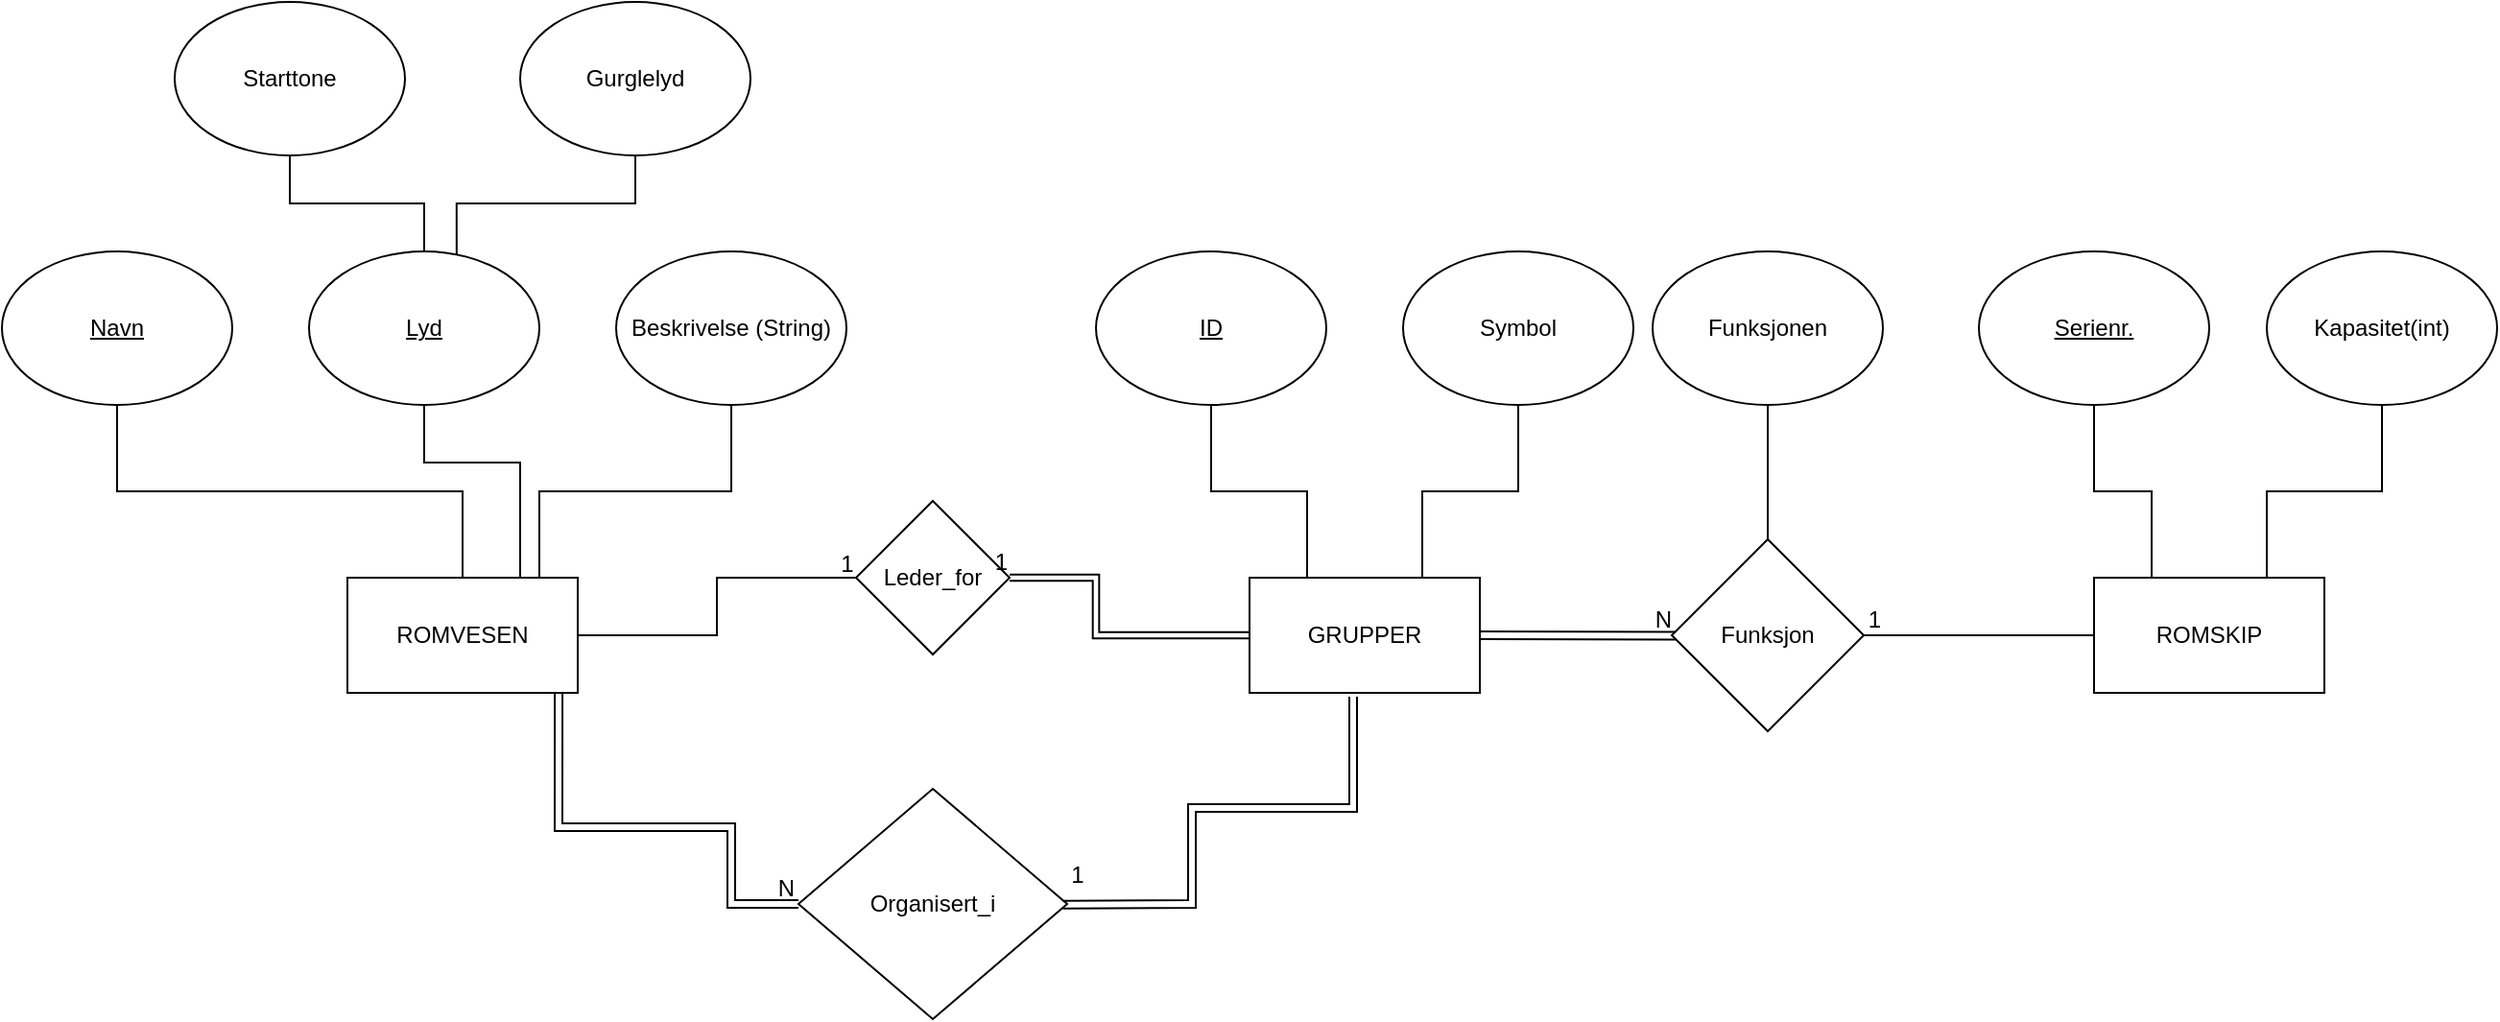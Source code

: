 <mxfile version="21.7.4" type="github">
  <diagram name="Page-1" id="I5MYJkCJgakA7Gdwmx0L">
    <mxGraphModel dx="989" dy="530" grid="1" gridSize="10" guides="1" tooltips="1" connect="1" arrows="1" fold="1" page="1" pageScale="1" pageWidth="827" pageHeight="1169" math="0" shadow="0">
      <root>
        <mxCell id="0" />
        <mxCell id="1" parent="0" />
        <mxCell id="GEHN1lFAxro-cPAtKBEE-3" style="edgeStyle=orthogonalEdgeStyle;rounded=0;orthogonalLoop=1;jettySize=auto;html=1;exitX=0.5;exitY=0;exitDx=0;exitDy=0;entryX=0.5;entryY=1;entryDx=0;entryDy=0;endArrow=none;endFill=0;" parent="1" source="GEHN1lFAxro-cPAtKBEE-1" target="GEHN1lFAxro-cPAtKBEE-2" edge="1">
          <mxGeometry relative="1" as="geometry" />
        </mxCell>
        <mxCell id="GEHN1lFAxro-cPAtKBEE-6" style="edgeStyle=orthogonalEdgeStyle;rounded=0;orthogonalLoop=1;jettySize=auto;html=1;exitX=0.75;exitY=0;exitDx=0;exitDy=0;entryX=0.5;entryY=1;entryDx=0;entryDy=0;endArrow=none;endFill=0;" parent="1" source="GEHN1lFAxro-cPAtKBEE-1" target="GEHN1lFAxro-cPAtKBEE-4" edge="1">
          <mxGeometry relative="1" as="geometry">
            <Array as="points">
              <mxPoint x="390" y="320" />
              <mxPoint x="340" y="320" />
            </Array>
          </mxGeometry>
        </mxCell>
        <mxCell id="GEHN1lFAxro-cPAtKBEE-12" style="edgeStyle=orthogonalEdgeStyle;rounded=0;orthogonalLoop=1;jettySize=auto;html=1;exitX=1;exitY=0;exitDx=0;exitDy=0;entryX=0.5;entryY=1;entryDx=0;entryDy=0;endArrow=none;endFill=0;" parent="1" source="GEHN1lFAxro-cPAtKBEE-1" target="GEHN1lFAxro-cPAtKBEE-11" edge="1">
          <mxGeometry relative="1" as="geometry">
            <Array as="points">
              <mxPoint x="400" y="380" />
              <mxPoint x="400" y="335" />
              <mxPoint x="500" y="335" />
            </Array>
          </mxGeometry>
        </mxCell>
        <mxCell id="GEHN1lFAxro-cPAtKBEE-22" style="edgeStyle=orthogonalEdgeStyle;rounded=0;orthogonalLoop=1;jettySize=auto;html=1;entryX=0;entryY=0.5;entryDx=0;entryDy=0;endArrow=none;endFill=0;" parent="1" source="GEHN1lFAxro-cPAtKBEE-1" target="GEHN1lFAxro-cPAtKBEE-21" edge="1">
          <mxGeometry relative="1" as="geometry" />
        </mxCell>
        <mxCell id="GEHN1lFAxro-cPAtKBEE-1" value="ROMVESEN" style="rounded=0;whiteSpace=wrap;html=1;" parent="1" vertex="1">
          <mxGeometry x="300" y="380" width="120" height="60" as="geometry" />
        </mxCell>
        <mxCell id="GEHN1lFAxro-cPAtKBEE-2" value="&lt;u&gt;Navn&lt;/u&gt;" style="ellipse;whiteSpace=wrap;html=1;" parent="1" vertex="1">
          <mxGeometry x="120" y="210" width="120" height="80" as="geometry" />
        </mxCell>
        <mxCell id="GEHN1lFAxro-cPAtKBEE-9" style="edgeStyle=orthogonalEdgeStyle;rounded=0;orthogonalLoop=1;jettySize=auto;html=1;exitX=0.5;exitY=0;exitDx=0;exitDy=0;entryX=0.5;entryY=1;entryDx=0;entryDy=0;endArrow=none;endFill=0;" parent="1" source="GEHN1lFAxro-cPAtKBEE-4" target="GEHN1lFAxro-cPAtKBEE-7" edge="1">
          <mxGeometry relative="1" as="geometry" />
        </mxCell>
        <mxCell id="GEHN1lFAxro-cPAtKBEE-4" value="&lt;u&gt;Lyd&lt;/u&gt;" style="ellipse;whiteSpace=wrap;html=1;" parent="1" vertex="1">
          <mxGeometry x="280" y="210" width="120" height="80" as="geometry" />
        </mxCell>
        <mxCell id="GEHN1lFAxro-cPAtKBEE-7" value="Starttone" style="ellipse;whiteSpace=wrap;html=1;" parent="1" vertex="1">
          <mxGeometry x="210" y="80" width="120" height="80" as="geometry" />
        </mxCell>
        <mxCell id="GEHN1lFAxro-cPAtKBEE-10" style="edgeStyle=orthogonalEdgeStyle;rounded=0;orthogonalLoop=1;jettySize=auto;html=1;endArrow=none;endFill=0;entryX=0.641;entryY=0.024;entryDx=0;entryDy=0;entryPerimeter=0;" parent="1" source="GEHN1lFAxro-cPAtKBEE-8" target="GEHN1lFAxro-cPAtKBEE-4" edge="1">
          <mxGeometry relative="1" as="geometry">
            <mxPoint x="440" y="220" as="targetPoint" />
          </mxGeometry>
        </mxCell>
        <mxCell id="GEHN1lFAxro-cPAtKBEE-8" value="Gurglelyd" style="ellipse;whiteSpace=wrap;html=1;" parent="1" vertex="1">
          <mxGeometry x="390" y="80" width="120" height="80" as="geometry" />
        </mxCell>
        <mxCell id="GEHN1lFAxro-cPAtKBEE-11" value="Beskrivelse (String)" style="ellipse;whiteSpace=wrap;html=1;" parent="1" vertex="1">
          <mxGeometry x="440" y="210" width="120" height="80" as="geometry" />
        </mxCell>
        <mxCell id="GEHN1lFAxro-cPAtKBEE-13" value="Organisert_i" style="rhombus;whiteSpace=wrap;html=1;rounded=0;" parent="1" vertex="1">
          <mxGeometry x="535" y="490" width="140" height="120" as="geometry" />
        </mxCell>
        <mxCell id="GEHN1lFAxro-cPAtKBEE-36" style="edgeStyle=orthogonalEdgeStyle;rounded=0;orthogonalLoop=1;jettySize=auto;html=1;exitX=0.25;exitY=0;exitDx=0;exitDy=0;entryX=0.5;entryY=1;entryDx=0;entryDy=0;endArrow=none;endFill=0;" parent="1" source="GEHN1lFAxro-cPAtKBEE-15" target="GEHN1lFAxro-cPAtKBEE-34" edge="1">
          <mxGeometry relative="1" as="geometry" />
        </mxCell>
        <mxCell id="GEHN1lFAxro-cPAtKBEE-37" style="edgeStyle=orthogonalEdgeStyle;rounded=0;orthogonalLoop=1;jettySize=auto;html=1;exitX=0.75;exitY=0;exitDx=0;exitDy=0;entryX=0.5;entryY=1;entryDx=0;entryDy=0;endArrow=none;endFill=0;" parent="1" source="GEHN1lFAxro-cPAtKBEE-15" target="GEHN1lFAxro-cPAtKBEE-35" edge="1">
          <mxGeometry relative="1" as="geometry" />
        </mxCell>
        <mxCell id="GEHN1lFAxro-cPAtKBEE-15" value="GRUPPER" style="whiteSpace=wrap;html=1;rounded=0;" parent="1" vertex="1">
          <mxGeometry x="770" y="380" width="120" height="60" as="geometry" />
        </mxCell>
        <mxCell id="GEHN1lFAxro-cPAtKBEE-18" value="1" style="text;html=1;align=center;verticalAlign=middle;resizable=0;points=[];autosize=1;strokeColor=none;fillColor=none;" parent="1" vertex="1">
          <mxGeometry x="665" y="520" width="30" height="30" as="geometry" />
        </mxCell>
        <mxCell id="GEHN1lFAxro-cPAtKBEE-21" value="Leder_for" style="rhombus;whiteSpace=wrap;html=1;" parent="1" vertex="1">
          <mxGeometry x="565" y="340" width="80" height="80" as="geometry" />
        </mxCell>
        <mxCell id="GEHN1lFAxro-cPAtKBEE-25" value="1" style="text;html=1;align=center;verticalAlign=middle;resizable=0;points=[];autosize=1;strokeColor=none;fillColor=none;" parent="1" vertex="1">
          <mxGeometry x="545" y="358" width="30" height="30" as="geometry" />
        </mxCell>
        <mxCell id="szDtb8Tq1lDZBCg6u52L-6" value="" style="edgeStyle=orthogonalEdgeStyle;rounded=0;orthogonalLoop=1;jettySize=auto;html=1;endArrow=none;endFill=0;" edge="1" parent="1" source="GEHN1lFAxro-cPAtKBEE-26" target="szDtb8Tq1lDZBCg6u52L-5">
          <mxGeometry relative="1" as="geometry" />
        </mxCell>
        <mxCell id="GEHN1lFAxro-cPAtKBEE-26" value="Funksjon" style="rhombus;whiteSpace=wrap;html=1;rounded=0;" parent="1" vertex="1">
          <mxGeometry x="990" y="360" width="100" height="100" as="geometry" />
        </mxCell>
        <mxCell id="GEHN1lFAxro-cPAtKBEE-40" style="edgeStyle=orthogonalEdgeStyle;rounded=0;orthogonalLoop=1;jettySize=auto;html=1;exitX=0.25;exitY=0;exitDx=0;exitDy=0;entryX=0.5;entryY=1;entryDx=0;entryDy=0;endArrow=none;endFill=0;" parent="1" source="GEHN1lFAxro-cPAtKBEE-30" target="GEHN1lFAxro-cPAtKBEE-38" edge="1">
          <mxGeometry relative="1" as="geometry" />
        </mxCell>
        <mxCell id="GEHN1lFAxro-cPAtKBEE-41" style="edgeStyle=orthogonalEdgeStyle;rounded=0;orthogonalLoop=1;jettySize=auto;html=1;exitX=0.75;exitY=0;exitDx=0;exitDy=0;entryX=0.5;entryY=1;entryDx=0;entryDy=0;endArrow=none;endFill=0;" parent="1" source="GEHN1lFAxro-cPAtKBEE-30" target="GEHN1lFAxro-cPAtKBEE-39" edge="1">
          <mxGeometry relative="1" as="geometry" />
        </mxCell>
        <mxCell id="GEHN1lFAxro-cPAtKBEE-30" value="ROMSKIP" style="whiteSpace=wrap;html=1;rounded=0;" parent="1" vertex="1">
          <mxGeometry x="1210" y="380" width="120" height="60" as="geometry" />
        </mxCell>
        <mxCell id="GEHN1lFAxro-cPAtKBEE-34" value="&lt;u&gt;ID&lt;/u&gt;" style="ellipse;whiteSpace=wrap;html=1;" parent="1" vertex="1">
          <mxGeometry x="690" y="210" width="120" height="80" as="geometry" />
        </mxCell>
        <mxCell id="GEHN1lFAxro-cPAtKBEE-35" value="Symbol" style="ellipse;whiteSpace=wrap;html=1;" parent="1" vertex="1">
          <mxGeometry x="850" y="210" width="120" height="80" as="geometry" />
        </mxCell>
        <mxCell id="GEHN1lFAxro-cPAtKBEE-38" value="&lt;u&gt;Serienr.&lt;/u&gt;" style="ellipse;whiteSpace=wrap;html=1;" parent="1" vertex="1">
          <mxGeometry x="1150" y="210" width="120" height="80" as="geometry" />
        </mxCell>
        <mxCell id="GEHN1lFAxro-cPAtKBEE-39" value="Kapasitet(int)" style="ellipse;whiteSpace=wrap;html=1;" parent="1" vertex="1">
          <mxGeometry x="1300" y="210" width="120" height="80" as="geometry" />
        </mxCell>
        <mxCell id="GEHN1lFAxro-cPAtKBEE-42" value="" style="shape=link;html=1;rounded=0;entryX=0;entryY=0.5;entryDx=0;entryDy=0;exitX=0.917;exitY=1;exitDx=0;exitDy=0;exitPerimeter=0;" parent="1" target="GEHN1lFAxro-cPAtKBEE-13" edge="1" source="GEHN1lFAxro-cPAtKBEE-1">
          <mxGeometry relative="1" as="geometry">
            <mxPoint x="420" y="430" as="sourcePoint" />
            <mxPoint x="580" y="430" as="targetPoint" />
            <Array as="points">
              <mxPoint x="410" y="510" />
              <mxPoint x="500" y="510" />
              <mxPoint x="500" y="550" />
            </Array>
          </mxGeometry>
        </mxCell>
        <mxCell id="GEHN1lFAxro-cPAtKBEE-43" value="N" style="resizable=0;html=1;whiteSpace=wrap;align=right;verticalAlign=bottom;" parent="GEHN1lFAxro-cPAtKBEE-42" connectable="0" vertex="1">
          <mxGeometry x="1" relative="1" as="geometry" />
        </mxCell>
        <mxCell id="szDtb8Tq1lDZBCg6u52L-1" value="" style="shape=link;html=1;rounded=0;exitX=0.45;exitY=1.033;exitDx=0;exitDy=0;exitPerimeter=0;entryX=0.259;entryY=1.012;entryDx=0;entryDy=0;entryPerimeter=0;" edge="1" parent="1" source="GEHN1lFAxro-cPAtKBEE-15" target="GEHN1lFAxro-cPAtKBEE-18">
          <mxGeometry relative="1" as="geometry">
            <mxPoint x="740" y="400" as="sourcePoint" />
            <mxPoint x="680" y="550" as="targetPoint" />
            <Array as="points">
              <mxPoint x="824" y="500" />
              <mxPoint x="740" y="500" />
              <mxPoint x="740" y="550" />
            </Array>
          </mxGeometry>
        </mxCell>
        <mxCell id="szDtb8Tq1lDZBCg6u52L-2" value="" style="resizable=0;html=1;whiteSpace=wrap;align=right;verticalAlign=bottom;" connectable="0" vertex="1" parent="szDtb8Tq1lDZBCg6u52L-1">
          <mxGeometry x="1" relative="1" as="geometry" />
        </mxCell>
        <mxCell id="szDtb8Tq1lDZBCg6u52L-3" value="" style="shape=link;html=1;rounded=0;entryX=1;entryY=0.5;entryDx=0;entryDy=0;exitX=0;exitY=0.5;exitDx=0;exitDy=0;width=3.333;" edge="1" parent="1" source="GEHN1lFAxro-cPAtKBEE-15" target="GEHN1lFAxro-cPAtKBEE-21">
          <mxGeometry relative="1" as="geometry">
            <mxPoint x="610" y="450" as="sourcePoint" />
            <mxPoint x="650" y="387.34" as="targetPoint" />
            <Array as="points">
              <mxPoint x="690" y="410" />
              <mxPoint x="690" y="380" />
            </Array>
          </mxGeometry>
        </mxCell>
        <mxCell id="szDtb8Tq1lDZBCg6u52L-4" value="1" style="resizable=0;html=1;whiteSpace=wrap;align=right;verticalAlign=bottom;" connectable="0" vertex="1" parent="szDtb8Tq1lDZBCg6u52L-3">
          <mxGeometry x="1" relative="1" as="geometry" />
        </mxCell>
        <mxCell id="szDtb8Tq1lDZBCg6u52L-5" value="Funksjonen" style="ellipse;whiteSpace=wrap;html=1;rounded=0;" vertex="1" parent="1">
          <mxGeometry x="980" y="210" width="120" height="80" as="geometry" />
        </mxCell>
        <mxCell id="szDtb8Tq1lDZBCg6u52L-7" value="" style="endArrow=none;html=1;rounded=0;entryX=1;entryY=0.5;entryDx=0;entryDy=0;exitX=0;exitY=0.5;exitDx=0;exitDy=0;" edge="1" parent="1" source="GEHN1lFAxro-cPAtKBEE-30" target="GEHN1lFAxro-cPAtKBEE-26">
          <mxGeometry relative="1" as="geometry">
            <mxPoint x="930" y="430" as="sourcePoint" />
            <mxPoint x="1090" y="430" as="targetPoint" />
          </mxGeometry>
        </mxCell>
        <mxCell id="szDtb8Tq1lDZBCg6u52L-8" value="1" style="resizable=0;html=1;whiteSpace=wrap;align=right;verticalAlign=bottom;" connectable="0" vertex="1" parent="szDtb8Tq1lDZBCg6u52L-7">
          <mxGeometry x="1" relative="1" as="geometry">
            <mxPoint x="10" as="offset" />
          </mxGeometry>
        </mxCell>
        <mxCell id="szDtb8Tq1lDZBCg6u52L-10" value="" style="shape=link;html=1;rounded=0;exitX=1;exitY=0.5;exitDx=0;exitDy=0;entryX=0.021;entryY=0.503;entryDx=0;entryDy=0;entryPerimeter=0;" edge="1" parent="1" source="GEHN1lFAxro-cPAtKBEE-15" target="GEHN1lFAxro-cPAtKBEE-26">
          <mxGeometry relative="1" as="geometry">
            <mxPoint x="930" y="430" as="sourcePoint" />
            <mxPoint x="1090" y="430" as="targetPoint" />
          </mxGeometry>
        </mxCell>
        <mxCell id="szDtb8Tq1lDZBCg6u52L-11" value="N" style="resizable=0;html=1;whiteSpace=wrap;align=right;verticalAlign=bottom;" connectable="0" vertex="1" parent="szDtb8Tq1lDZBCg6u52L-10">
          <mxGeometry x="1" relative="1" as="geometry" />
        </mxCell>
      </root>
    </mxGraphModel>
  </diagram>
</mxfile>
